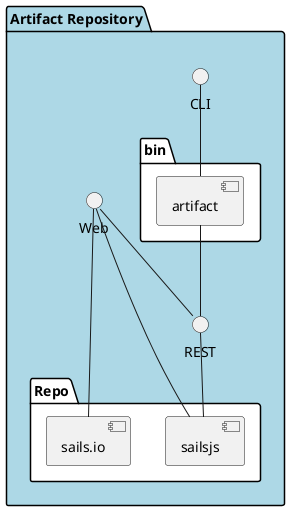 @startuml

package "Artifact Repository" #lightblue {
  interface CLI
  interface Web
  interface REST
  folder bin #ffffff {
    component artifact
  }

  folder "Repo" #ffffff {
    component sails.io
    component sailsjs
  }
}

CLI -- artifact
artifact --  REST
Web -- sailsjs
Web -- REST
REST -- sailsjs
Web -- sails.io

@enduml

